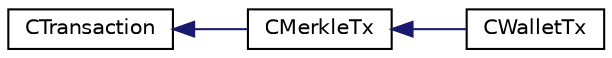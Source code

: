 digraph "Graphical Class Hierarchy"
{
 // LATEX_PDF_SIZE
  edge [fontname="Helvetica",fontsize="10",labelfontname="Helvetica",labelfontsize="10"];
  node [fontname="Helvetica",fontsize="10",shape=record];
  rankdir="LR";
  Node0 [label="CTransaction",height=0.2,width=0.4,color="black", fillcolor="white", style="filled",URL="$class_c_transaction.html",tooltip=" "];
  Node0 -> Node1 [dir="back",color="midnightblue",fontsize="10",style="solid",fontname="Helvetica"];
  Node1 [label="CMerkleTx",height=0.2,width=0.4,color="black", fillcolor="white", style="filled",URL="$class_c_merkle_tx.html",tooltip=" "];
  Node1 -> Node2 [dir="back",color="midnightblue",fontsize="10",style="solid",fontname="Helvetica"];
  Node2 [label="CWalletTx",height=0.2,width=0.4,color="black", fillcolor="white", style="filled",URL="$class_c_wallet_tx.html",tooltip=" "];
}
